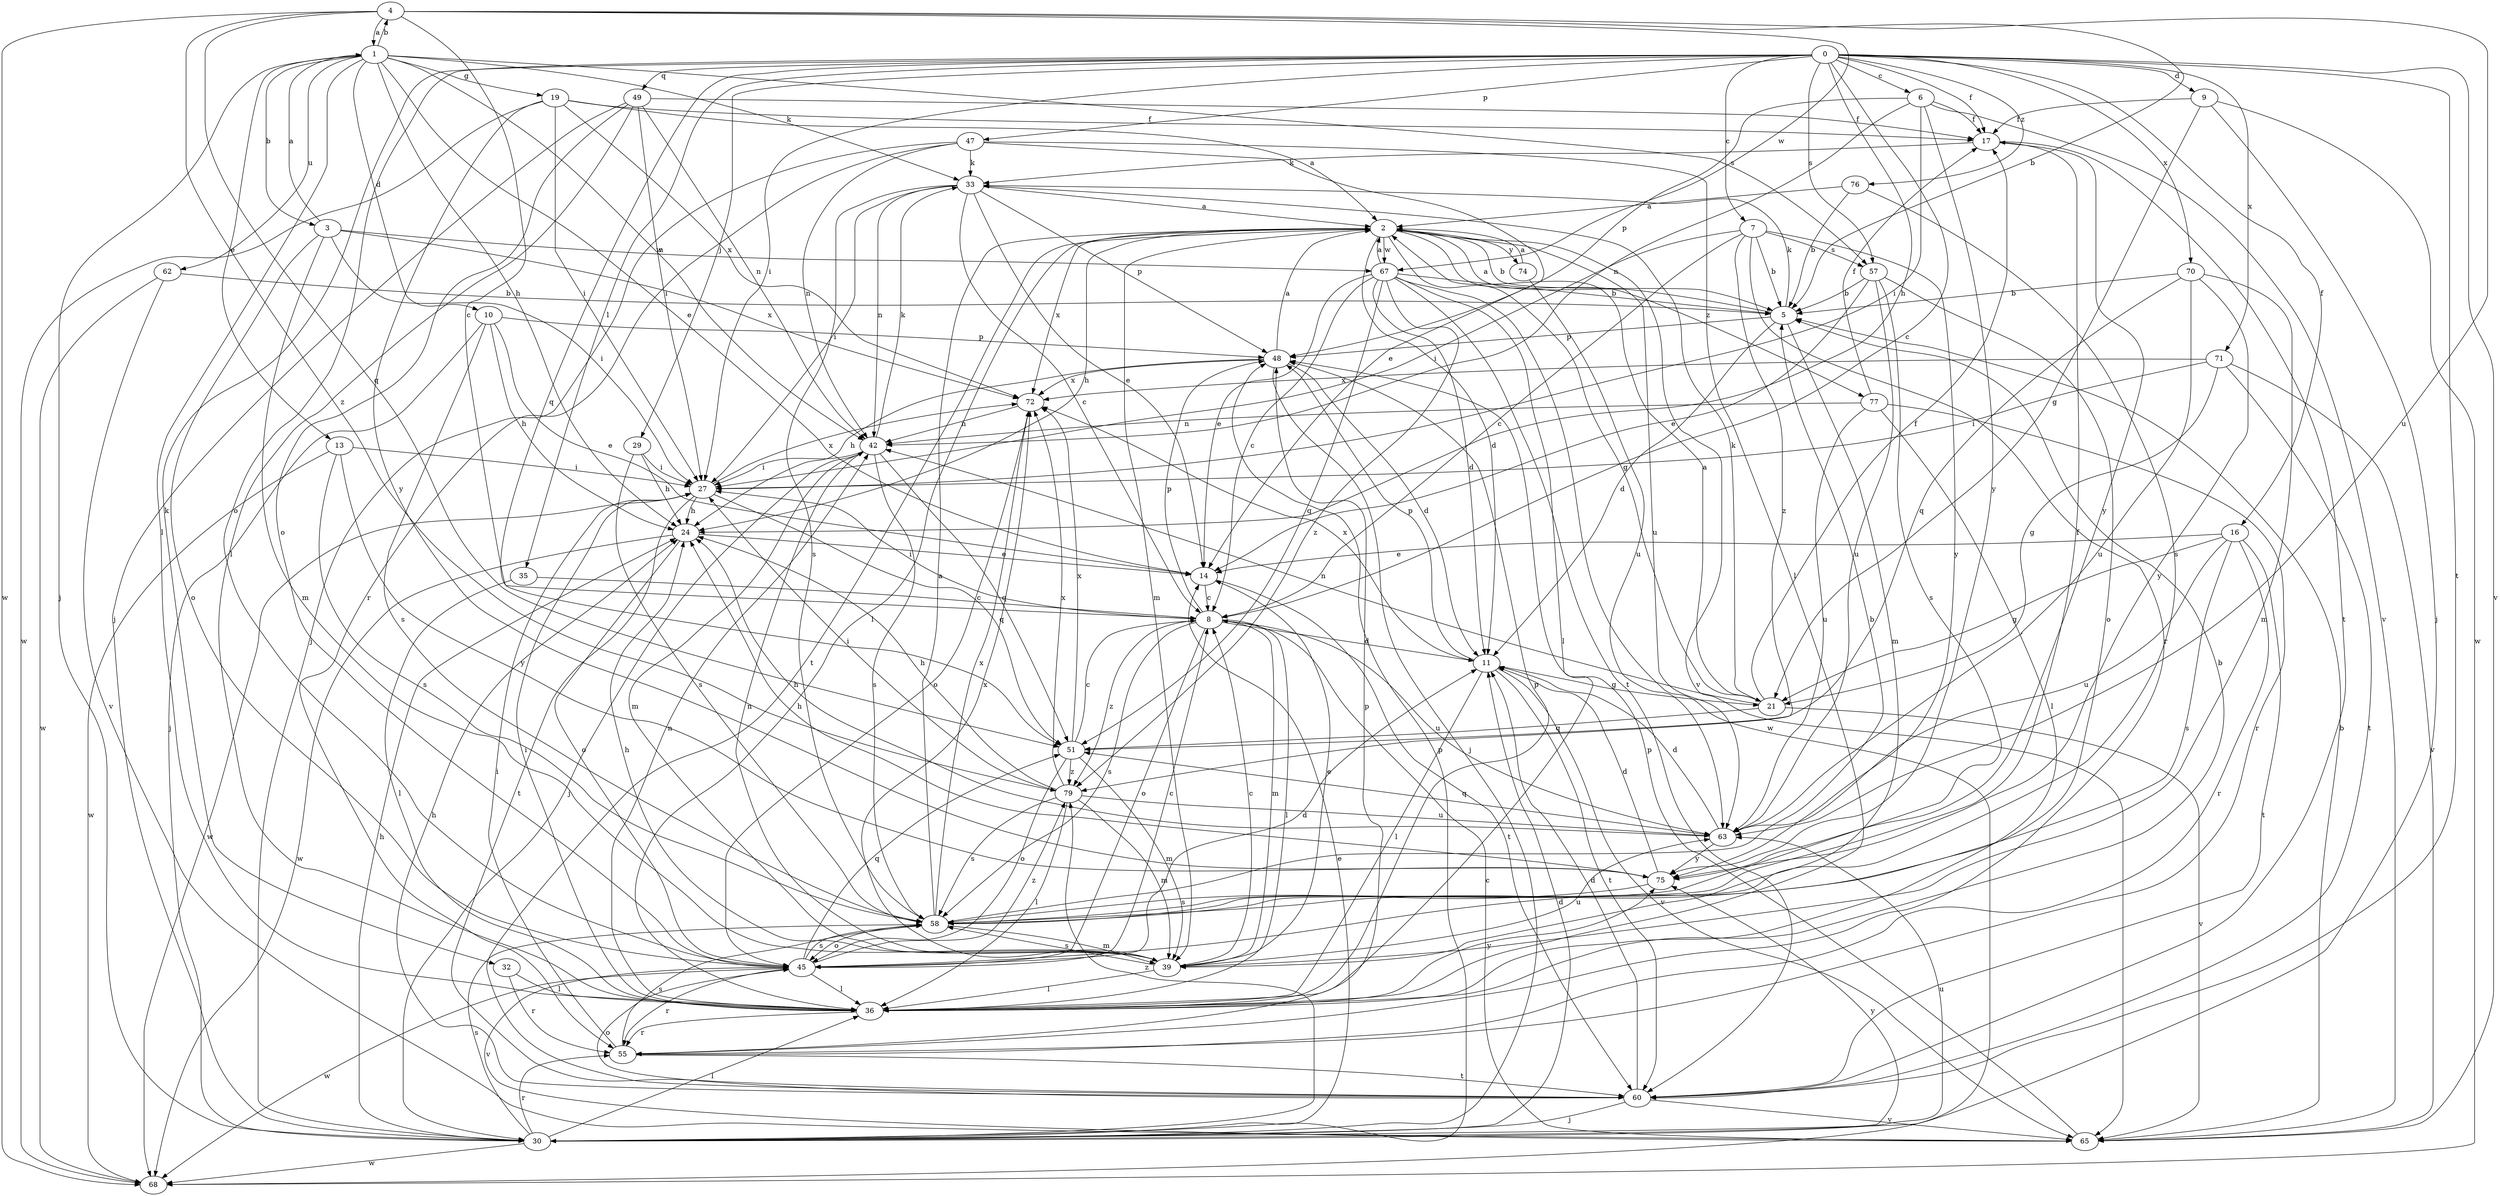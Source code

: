strict digraph  {
0;
1;
2;
3;
4;
5;
6;
7;
8;
9;
10;
11;
13;
14;
16;
17;
19;
21;
24;
27;
29;
30;
32;
33;
35;
36;
39;
42;
45;
47;
48;
49;
51;
55;
57;
58;
60;
62;
63;
65;
67;
68;
70;
71;
72;
74;
75;
76;
77;
79;
0 -> 6  [label=c];
0 -> 7  [label=c];
0 -> 8  [label=c];
0 -> 9  [label=d];
0 -> 16  [label=f];
0 -> 17  [label=f];
0 -> 24  [label=h];
0 -> 27  [label=i];
0 -> 29  [label=j];
0 -> 32  [label=k];
0 -> 35  [label=l];
0 -> 45  [label=o];
0 -> 47  [label=p];
0 -> 49  [label=q];
0 -> 51  [label=q];
0 -> 57  [label=s];
0 -> 60  [label=t];
0 -> 65  [label=v];
0 -> 70  [label=x];
0 -> 71  [label=x];
0 -> 76  [label=z];
1 -> 3  [label=b];
1 -> 4  [label=b];
1 -> 10  [label=d];
1 -> 13  [label=e];
1 -> 14  [label=e];
1 -> 19  [label=g];
1 -> 24  [label=h];
1 -> 30  [label=j];
1 -> 33  [label=k];
1 -> 36  [label=l];
1 -> 42  [label=n];
1 -> 57  [label=s];
1 -> 62  [label=u];
2 -> 5  [label=b];
2 -> 11  [label=d];
2 -> 21  [label=g];
2 -> 24  [label=h];
2 -> 36  [label=l];
2 -> 39  [label=m];
2 -> 60  [label=t];
2 -> 63  [label=u];
2 -> 65  [label=v];
2 -> 67  [label=w];
2 -> 72  [label=x];
2 -> 74  [label=y];
2 -> 77  [label=z];
3 -> 1  [label=a];
3 -> 27  [label=i];
3 -> 39  [label=m];
3 -> 45  [label=o];
3 -> 67  [label=w];
3 -> 72  [label=x];
4 -> 1  [label=a];
4 -> 5  [label=b];
4 -> 8  [label=c];
4 -> 51  [label=q];
4 -> 63  [label=u];
4 -> 67  [label=w];
4 -> 68  [label=w];
4 -> 79  [label=z];
5 -> 2  [label=a];
5 -> 11  [label=d];
5 -> 33  [label=k];
5 -> 39  [label=m];
5 -> 48  [label=p];
6 -> 17  [label=f];
6 -> 27  [label=i];
6 -> 42  [label=n];
6 -> 48  [label=p];
6 -> 65  [label=v];
6 -> 75  [label=y];
7 -> 5  [label=b];
7 -> 8  [label=c];
7 -> 27  [label=i];
7 -> 55  [label=r];
7 -> 57  [label=s];
7 -> 75  [label=y];
7 -> 79  [label=z];
8 -> 11  [label=d];
8 -> 27  [label=i];
8 -> 36  [label=l];
8 -> 39  [label=m];
8 -> 45  [label=o];
8 -> 48  [label=p];
8 -> 58  [label=s];
8 -> 63  [label=u];
8 -> 79  [label=z];
9 -> 17  [label=f];
9 -> 21  [label=g];
9 -> 30  [label=j];
9 -> 68  [label=w];
10 -> 14  [label=e];
10 -> 24  [label=h];
10 -> 30  [label=j];
10 -> 48  [label=p];
10 -> 58  [label=s];
11 -> 21  [label=g];
11 -> 36  [label=l];
11 -> 48  [label=p];
11 -> 60  [label=t];
11 -> 65  [label=v];
11 -> 72  [label=x];
13 -> 27  [label=i];
13 -> 58  [label=s];
13 -> 68  [label=w];
13 -> 75  [label=y];
14 -> 8  [label=c];
14 -> 60  [label=t];
16 -> 14  [label=e];
16 -> 21  [label=g];
16 -> 55  [label=r];
16 -> 58  [label=s];
16 -> 60  [label=t];
16 -> 63  [label=u];
17 -> 33  [label=k];
17 -> 60  [label=t];
17 -> 75  [label=y];
19 -> 2  [label=a];
19 -> 17  [label=f];
19 -> 27  [label=i];
19 -> 68  [label=w];
19 -> 72  [label=x];
19 -> 75  [label=y];
21 -> 2  [label=a];
21 -> 17  [label=f];
21 -> 33  [label=k];
21 -> 42  [label=n];
21 -> 51  [label=q];
21 -> 65  [label=v];
24 -> 14  [label=e];
24 -> 45  [label=o];
24 -> 68  [label=w];
27 -> 24  [label=h];
27 -> 51  [label=q];
27 -> 60  [label=t];
27 -> 68  [label=w];
27 -> 72  [label=x];
29 -> 24  [label=h];
29 -> 27  [label=i];
29 -> 58  [label=s];
30 -> 11  [label=d];
30 -> 14  [label=e];
30 -> 24  [label=h];
30 -> 36  [label=l];
30 -> 48  [label=p];
30 -> 55  [label=r];
30 -> 58  [label=s];
30 -> 63  [label=u];
30 -> 68  [label=w];
30 -> 75  [label=y];
30 -> 79  [label=z];
32 -> 36  [label=l];
32 -> 55  [label=r];
33 -> 2  [label=a];
33 -> 8  [label=c];
33 -> 14  [label=e];
33 -> 27  [label=i];
33 -> 42  [label=n];
33 -> 48  [label=p];
33 -> 58  [label=s];
35 -> 8  [label=c];
35 -> 36  [label=l];
36 -> 5  [label=b];
36 -> 27  [label=i];
36 -> 42  [label=n];
36 -> 48  [label=p];
36 -> 55  [label=r];
36 -> 75  [label=y];
39 -> 8  [label=c];
39 -> 14  [label=e];
39 -> 24  [label=h];
39 -> 36  [label=l];
39 -> 42  [label=n];
39 -> 58  [label=s];
39 -> 63  [label=u];
39 -> 72  [label=x];
42 -> 27  [label=i];
42 -> 30  [label=j];
42 -> 33  [label=k];
42 -> 39  [label=m];
42 -> 51  [label=q];
42 -> 58  [label=s];
45 -> 8  [label=c];
45 -> 11  [label=d];
45 -> 36  [label=l];
45 -> 51  [label=q];
45 -> 55  [label=r];
45 -> 58  [label=s];
45 -> 65  [label=v];
45 -> 68  [label=w];
45 -> 79  [label=z];
47 -> 14  [label=e];
47 -> 30  [label=j];
47 -> 33  [label=k];
47 -> 36  [label=l];
47 -> 42  [label=n];
47 -> 55  [label=r];
48 -> 2  [label=a];
48 -> 11  [label=d];
48 -> 24  [label=h];
48 -> 30  [label=j];
48 -> 72  [label=x];
49 -> 17  [label=f];
49 -> 27  [label=i];
49 -> 30  [label=j];
49 -> 36  [label=l];
49 -> 42  [label=n];
49 -> 45  [label=o];
51 -> 8  [label=c];
51 -> 39  [label=m];
51 -> 45  [label=o];
51 -> 72  [label=x];
51 -> 79  [label=z];
55 -> 27  [label=i];
55 -> 48  [label=p];
55 -> 58  [label=s];
55 -> 60  [label=t];
57 -> 5  [label=b];
57 -> 14  [label=e];
57 -> 45  [label=o];
57 -> 58  [label=s];
57 -> 63  [label=u];
58 -> 2  [label=a];
58 -> 5  [label=b];
58 -> 17  [label=f];
58 -> 39  [label=m];
58 -> 45  [label=o];
58 -> 72  [label=x];
60 -> 11  [label=d];
60 -> 24  [label=h];
60 -> 30  [label=j];
60 -> 45  [label=o];
60 -> 65  [label=v];
62 -> 5  [label=b];
62 -> 65  [label=v];
62 -> 68  [label=w];
63 -> 11  [label=d];
63 -> 24  [label=h];
63 -> 51  [label=q];
63 -> 75  [label=y];
65 -> 5  [label=b];
65 -> 8  [label=c];
65 -> 48  [label=p];
67 -> 2  [label=a];
67 -> 5  [label=b];
67 -> 8  [label=c];
67 -> 11  [label=d];
67 -> 14  [label=e];
67 -> 36  [label=l];
67 -> 51  [label=q];
67 -> 60  [label=t];
67 -> 68  [label=w];
67 -> 79  [label=z];
70 -> 5  [label=b];
70 -> 39  [label=m];
70 -> 51  [label=q];
70 -> 63  [label=u];
70 -> 75  [label=y];
71 -> 21  [label=g];
71 -> 27  [label=i];
71 -> 60  [label=t];
71 -> 65  [label=v];
71 -> 72  [label=x];
72 -> 42  [label=n];
72 -> 45  [label=o];
74 -> 2  [label=a];
74 -> 63  [label=u];
75 -> 11  [label=d];
75 -> 24  [label=h];
75 -> 58  [label=s];
76 -> 2  [label=a];
76 -> 5  [label=b];
76 -> 58  [label=s];
77 -> 17  [label=f];
77 -> 36  [label=l];
77 -> 42  [label=n];
77 -> 55  [label=r];
77 -> 63  [label=u];
79 -> 24  [label=h];
79 -> 27  [label=i];
79 -> 36  [label=l];
79 -> 39  [label=m];
79 -> 58  [label=s];
79 -> 63  [label=u];
79 -> 72  [label=x];
}
